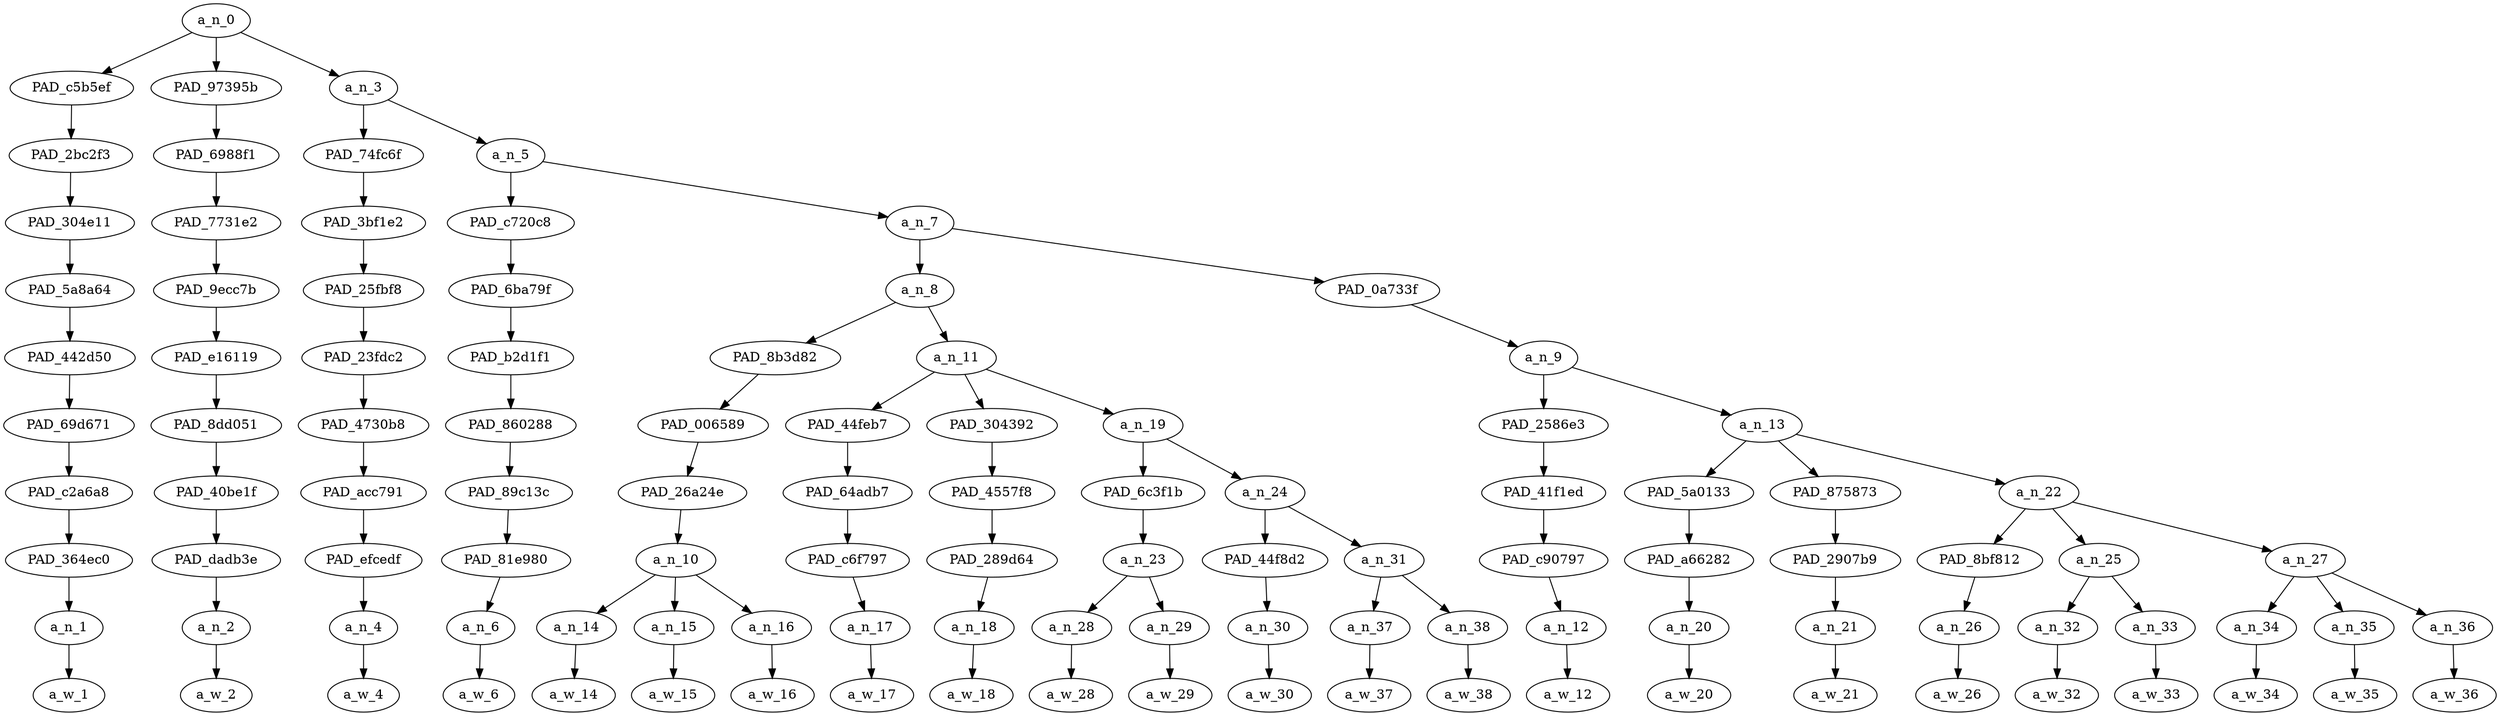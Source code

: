 strict digraph "" {
	a_n_0	[div_dir=-1,
		index=0,
		level=10,
		pos="1.8388310185185184,10!",
		text_span="[0, 1, 2, 3, 4, 5, 6, 7, 8, 9, 10, 11, 12, 13, 14, 15, 16, 17, 18, 19, 20, 21, 22]",
		value=0.99999999];
	PAD_c5b5ef	[div_dir=1,
		index=0,
		level=9,
		pos="0.0,9!",
		text_span="[0]",
		value=0.04379048];
	a_n_0 -> PAD_c5b5ef;
	PAD_97395b	[div_dir=-1,
		index=1,
		level=9,
		pos="1.0,9!",
		text_span="[1]",
		value=0.03198621];
	a_n_0 -> PAD_97395b;
	a_n_3	[div_dir=-1,
		index=2,
		level=9,
		pos="4.516493055555555,9!",
		text_span="[2, 3, 4, 5, 6, 7, 8, 9, 10, 11, 12, 13, 14, 15, 16, 17, 18, 19, 20, 21, 22]",
		value=0.92406076];
	a_n_0 -> a_n_3;
	PAD_2bc2f3	[div_dir=1,
		index=0,
		level=8,
		pos="0.0,8!",
		text_span="[0]",
		value=0.04379048];
	PAD_c5b5ef -> PAD_2bc2f3;
	PAD_304e11	[div_dir=1,
		index=0,
		level=7,
		pos="0.0,7!",
		text_span="[0]",
		value=0.04379048];
	PAD_2bc2f3 -> PAD_304e11;
	PAD_5a8a64	[div_dir=1,
		index=0,
		level=6,
		pos="0.0,6!",
		text_span="[0]",
		value=0.04379048];
	PAD_304e11 -> PAD_5a8a64;
	PAD_442d50	[div_dir=1,
		index=0,
		level=5,
		pos="0.0,5!",
		text_span="[0]",
		value=0.04379048];
	PAD_5a8a64 -> PAD_442d50;
	PAD_69d671	[div_dir=1,
		index=0,
		level=4,
		pos="0.0,4!",
		text_span="[0]",
		value=0.04379048];
	PAD_442d50 -> PAD_69d671;
	PAD_c2a6a8	[div_dir=1,
		index=0,
		level=3,
		pos="0.0,3!",
		text_span="[0]",
		value=0.04379048];
	PAD_69d671 -> PAD_c2a6a8;
	PAD_364ec0	[div_dir=1,
		index=0,
		level=2,
		pos="0.0,2!",
		text_span="[0]",
		value=0.04379048];
	PAD_c2a6a8 -> PAD_364ec0;
	a_n_1	[div_dir=1,
		index=0,
		level=1,
		pos="0.0,1!",
		text_span="[0]",
		value=0.04379048];
	PAD_364ec0 -> a_n_1;
	a_w_1	[div_dir=0,
		index=0,
		level=0,
		pos="0,0!",
		text_span="[0]",
		value="<user>"];
	a_n_1 -> a_w_1;
	PAD_6988f1	[div_dir=-1,
		index=1,
		level=8,
		pos="1.0,8!",
		text_span="[1]",
		value=0.03198621];
	PAD_97395b -> PAD_6988f1;
	PAD_7731e2	[div_dir=-1,
		index=1,
		level=7,
		pos="1.0,7!",
		text_span="[1]",
		value=0.03198621];
	PAD_6988f1 -> PAD_7731e2;
	PAD_9ecc7b	[div_dir=-1,
		index=1,
		level=6,
		pos="1.0,6!",
		text_span="[1]",
		value=0.03198621];
	PAD_7731e2 -> PAD_9ecc7b;
	PAD_e16119	[div_dir=-1,
		index=1,
		level=5,
		pos="1.0,5!",
		text_span="[1]",
		value=0.03198621];
	PAD_9ecc7b -> PAD_e16119;
	PAD_8dd051	[div_dir=-1,
		index=1,
		level=4,
		pos="1.0,4!",
		text_span="[1]",
		value=0.03198621];
	PAD_e16119 -> PAD_8dd051;
	PAD_40be1f	[div_dir=-1,
		index=1,
		level=3,
		pos="1.0,3!",
		text_span="[1]",
		value=0.03198621];
	PAD_8dd051 -> PAD_40be1f;
	PAD_dadb3e	[div_dir=-1,
		index=1,
		level=2,
		pos="1.0,2!",
		text_span="[1]",
		value=0.03198621];
	PAD_40be1f -> PAD_dadb3e;
	a_n_2	[div_dir=-1,
		index=1,
		level=1,
		pos="1.0,1!",
		text_span="[1]",
		value=0.03198621];
	PAD_dadb3e -> a_n_2;
	a_w_2	[div_dir=0,
		index=1,
		level=0,
		pos="1,0!",
		text_span="[1]",
		value=i];
	a_n_2 -> a_w_2;
	PAD_74fc6f	[div_dir=-1,
		index=2,
		level=8,
		pos="2.0,8!",
		text_span="[2]",
		value=0.03864960];
	a_n_3 -> PAD_74fc6f;
	a_n_5	[div_dir=-1,
		index=3,
		level=8,
		pos="7.032986111111112,8!",
		text_span="[3, 4, 5, 6, 7, 8, 9, 10, 11, 12, 13, 14, 15, 16, 17, 18, 19, 20, 21, 22]",
		value=0.88523663];
	a_n_3 -> a_n_5;
	PAD_3bf1e2	[div_dir=-1,
		index=2,
		level=7,
		pos="2.0,7!",
		text_span="[2]",
		value=0.03864960];
	PAD_74fc6f -> PAD_3bf1e2;
	PAD_25fbf8	[div_dir=-1,
		index=2,
		level=6,
		pos="2.0,6!",
		text_span="[2]",
		value=0.03864960];
	PAD_3bf1e2 -> PAD_25fbf8;
	PAD_23fdc2	[div_dir=-1,
		index=2,
		level=5,
		pos="2.0,5!",
		text_span="[2]",
		value=0.03864960];
	PAD_25fbf8 -> PAD_23fdc2;
	PAD_4730b8	[div_dir=-1,
		index=2,
		level=4,
		pos="2.0,4!",
		text_span="[2]",
		value=0.03864960];
	PAD_23fdc2 -> PAD_4730b8;
	PAD_acc791	[div_dir=-1,
		index=2,
		level=3,
		pos="2.0,3!",
		text_span="[2]",
		value=0.03864960];
	PAD_4730b8 -> PAD_acc791;
	PAD_efcedf	[div_dir=-1,
		index=2,
		level=2,
		pos="2.0,2!",
		text_span="[2]",
		value=0.03864960];
	PAD_acc791 -> PAD_efcedf;
	a_n_4	[div_dir=-1,
		index=2,
		level=1,
		pos="2.0,1!",
		text_span="[2]",
		value=0.03864960];
	PAD_efcedf -> a_n_4;
	a_w_4	[div_dir=0,
		index=2,
		level=0,
		pos="2,0!",
		text_span="[2]",
		value=wonder];
	a_n_4 -> a_w_4;
	PAD_c720c8	[div_dir=-1,
		index=3,
		level=7,
		pos="3.0,7!",
		text_span="[3]",
		value=0.02373755];
	a_n_5 -> PAD_c720c8;
	a_n_7	[div_dir=-1,
		index=4,
		level=7,
		pos="11.065972222222223,7!",
		text_span="[4, 5, 6, 7, 8, 9, 10, 11, 12, 13, 14, 15, 16, 17, 18, 19, 20, 21, 22]",
		value=0.86135561];
	a_n_5 -> a_n_7;
	PAD_6ba79f	[div_dir=-1,
		index=3,
		level=6,
		pos="3.0,6!",
		text_span="[3]",
		value=0.02373755];
	PAD_c720c8 -> PAD_6ba79f;
	PAD_b2d1f1	[div_dir=-1,
		index=3,
		level=5,
		pos="3.0,5!",
		text_span="[3]",
		value=0.02373755];
	PAD_6ba79f -> PAD_b2d1f1;
	PAD_860288	[div_dir=-1,
		index=3,
		level=4,
		pos="3.0,4!",
		text_span="[3]",
		value=0.02373755];
	PAD_b2d1f1 -> PAD_860288;
	PAD_89c13c	[div_dir=-1,
		index=3,
		level=3,
		pos="3.0,3!",
		text_span="[3]",
		value=0.02373755];
	PAD_860288 -> PAD_89c13c;
	PAD_81e980	[div_dir=-1,
		index=3,
		level=2,
		pos="3.0,2!",
		text_span="[3]",
		value=0.02373755];
	PAD_89c13c -> PAD_81e980;
	a_n_6	[div_dir=-1,
		index=3,
		level=1,
		pos="3.0,1!",
		text_span="[3]",
		value=0.02373755];
	PAD_81e980 -> a_n_6;
	a_w_6	[div_dir=0,
		index=3,
		level=0,
		pos="3,0!",
		text_span="[3]",
		value=if];
	a_n_6 -> a_w_6;
	a_n_8	[div_dir=-1,
		index=4,
		level=6,
		pos="6.770833333333333,6!",
		text_span="[4, 5, 6, 7, 8, 9, 10, 11, 12, 13]",
		value=0.66036579];
	a_n_7 -> a_n_8;
	PAD_0a733f	[div_dir=-1,
		index=5,
		level=6,
		pos="15.361111111111112,6!",
		text_span="[14, 15, 16, 17, 18, 19, 20, 21, 22]",
		value=0.20084663];
	a_n_7 -> PAD_0a733f;
	PAD_8b3d82	[div_dir=1,
		index=4,
		level=5,
		pos="5.0,5!",
		text_span="[4, 5, 6]",
		value=0.11537396];
	a_n_8 -> PAD_8b3d82;
	a_n_11	[div_dir=-1,
		index=5,
		level=5,
		pos="8.541666666666666,5!",
		text_span="[7, 8, 9, 10, 11, 12, 13]",
		value=0.54485772];
	a_n_8 -> a_n_11;
	PAD_006589	[div_dir=1,
		index=4,
		level=4,
		pos="5.0,4!",
		text_span="[4, 5, 6]",
		value=0.11537396];
	PAD_8b3d82 -> PAD_006589;
	PAD_26a24e	[div_dir=1,
		index=4,
		level=3,
		pos="5.0,3!",
		text_span="[4, 5, 6]",
		value=0.11537396];
	PAD_006589 -> PAD_26a24e;
	a_n_10	[div_dir=1,
		index=4,
		level=2,
		pos="5.0,2!",
		text_span="[4, 5, 6]",
		value=0.11537396];
	PAD_26a24e -> a_n_10;
	a_n_14	[div_dir=1,
		index=4,
		level=1,
		pos="4.0,1!",
		text_span="[4]",
		value=0.02695052];
	a_n_10 -> a_n_14;
	a_n_15	[div_dir=1,
		index=5,
		level=1,
		pos="5.0,1!",
		text_span="[5]",
		value=0.04732833];
	a_n_10 -> a_n_15;
	a_n_16	[div_dir=1,
		index=6,
		level=1,
		pos="6.0,1!",
		text_span="[6]",
		value=0.04087769];
	a_n_10 -> a_n_16;
	a_w_14	[div_dir=0,
		index=4,
		level=0,
		pos="4,0!",
		text_span="[4]",
		value=a];
	a_n_14 -> a_w_14;
	a_w_15	[div_dir=0,
		index=5,
		level=0,
		pos="5,0!",
		text_span="[5]",
		value=white];
	a_n_15 -> a_w_15;
	a_w_16	[div_dir=0,
		index=6,
		level=0,
		pos="6,0!",
		text_span="[6]",
		value=person];
	a_n_16 -> a_w_16;
	PAD_44feb7	[div_dir=-1,
		index=5,
		level=4,
		pos="7.0,4!",
		text_span="[7]",
		value=0.05761283];
	a_n_11 -> PAD_44feb7;
	PAD_304392	[div_dir=1,
		index=6,
		level=4,
		pos="8.0,4!",
		text_span="[8]",
		value=0.08580208];
	a_n_11 -> PAD_304392;
	a_n_19	[div_dir=-1,
		index=7,
		level=4,
		pos="10.625,4!",
		text_span="[9, 10, 11, 12, 13]",
		value=0.40115312];
	a_n_11 -> a_n_19;
	PAD_64adb7	[div_dir=-1,
		index=5,
		level=3,
		pos="7.0,3!",
		text_span="[7]",
		value=0.05761283];
	PAD_44feb7 -> PAD_64adb7;
	PAD_c6f797	[div_dir=-1,
		index=5,
		level=2,
		pos="7.0,2!",
		text_span="[7]",
		value=0.05761283];
	PAD_64adb7 -> PAD_c6f797;
	a_n_17	[div_dir=-1,
		index=7,
		level=1,
		pos="7.0,1!",
		text_span="[7]",
		value=0.05761283];
	PAD_c6f797 -> a_n_17;
	a_w_17	[div_dir=0,
		index=7,
		level=0,
		pos="7,0!",
		text_span="[7]",
		value=called];
	a_n_17 -> a_w_17;
	PAD_4557f8	[div_dir=1,
		index=6,
		level=3,
		pos="8.0,3!",
		text_span="[8]",
		value=0.08580208];
	PAD_304392 -> PAD_4557f8;
	PAD_289d64	[div_dir=1,
		index=6,
		level=2,
		pos="8.0,2!",
		text_span="[8]",
		value=0.08580208];
	PAD_4557f8 -> PAD_289d64;
	a_n_18	[div_dir=1,
		index=8,
		level=1,
		pos="8.0,1!",
		text_span="[8]",
		value=0.08580208];
	PAD_289d64 -> a_n_18;
	a_w_18	[div_dir=0,
		index=8,
		level=0,
		pos="8,0!",
		text_span="[8]",
		value=tatum];
	a_n_18 -> a_w_18;
	PAD_6c3f1b	[div_dir=-1,
		index=7,
		level=3,
		pos="9.5,3!",
		text_span="[9, 10]",
		value=0.31683873];
	a_n_19 -> PAD_6c3f1b;
	a_n_24	[div_dir=-1,
		index=8,
		level=3,
		pos="11.75,3!",
		text_span="[11, 12, 13]",
		value=0.08393329];
	a_n_19 -> a_n_24;
	a_n_23	[div_dir=-1,
		index=7,
		level=2,
		pos="9.5,2!",
		text_span="[9, 10]",
		value=0.31683873];
	PAD_6c3f1b -> a_n_23;
	a_n_28	[div_dir=-1,
		index=9,
		level=1,
		pos="9.0,1!",
		text_span="[9]",
		value=0.05062838];
	a_n_23 -> a_n_28;
	a_n_29	[div_dir=-1,
		index=10,
		level=1,
		pos="10.0,1!",
		text_span="[10]",
		value=0.26571993];
	a_n_23 -> a_n_29;
	a_w_28	[div_dir=0,
		index=9,
		level=0,
		pos="9,0!",
		text_span="[9]",
		value=a1];
	a_n_28 -> a_w_28;
	a_w_29	[div_dir=0,
		index=10,
		level=0,
		pos="10,0!",
		text_span="[10]",
		value=nigger];
	a_n_29 -> a_w_29;
	PAD_44f8d2	[div_dir=-1,
		index=8,
		level=2,
		pos="11.0,2!",
		text_span="[11]",
		value=0.03054985];
	a_n_24 -> PAD_44f8d2;
	a_n_31	[div_dir=1,
		index=9,
		level=2,
		pos="12.5,2!",
		text_span="[12, 13]",
		value=0.05333939];
	a_n_24 -> a_n_31;
	a_n_30	[div_dir=-1,
		index=11,
		level=1,
		pos="11.0,1!",
		text_span="[11]",
		value=0.03054985];
	PAD_44f8d2 -> a_n_30;
	a_w_30	[div_dir=0,
		index=11,
		level=0,
		pos="11,0!",
		text_span="[11]",
		value=to];
	a_n_30 -> a_w_30;
	a_n_37	[div_dir=1,
		index=12,
		level=1,
		pos="12.0,1!",
		text_span="[12]",
		value=0.02324347];
	a_n_31 -> a_n_37;
	a_n_38	[div_dir=-1,
		index=13,
		level=1,
		pos="13.0,1!",
		text_span="[13]",
		value=0.03008844];
	a_n_31 -> a_n_38;
	a_w_37	[div_dir=0,
		index=12,
		level=0,
		pos="12,0!",
		text_span="[12]",
		value=his];
	a_n_37 -> a_w_37;
	a_w_38	[div_dir=0,
		index=13,
		level=0,
		pos="13,0!",
		text_span="[13]",
		value=face];
	a_n_38 -> a_w_38;
	a_n_9	[div_dir=-1,
		index=6,
		level=5,
		pos="15.361111111111112,5!",
		text_span="[14, 15, 16, 17, 18, 19, 20, 21, 22]",
		value=0.20084663];
	PAD_0a733f -> a_n_9;
	PAD_2586e3	[div_dir=1,
		index=8,
		level=4,
		pos="14.0,4!",
		text_span="[14]",
		value=0.01819954];
	a_n_9 -> PAD_2586e3;
	a_n_13	[div_dir=-1,
		index=9,
		level=4,
		pos="16.722222222222225,4!",
		text_span="[15, 16, 17, 18, 19, 20, 21, 22]",
		value=0.18258199];
	a_n_9 -> a_n_13;
	PAD_41f1ed	[div_dir=1,
		index=9,
		level=3,
		pos="14.0,3!",
		text_span="[14]",
		value=0.01819954];
	PAD_2586e3 -> PAD_41f1ed;
	PAD_c90797	[div_dir=1,
		index=10,
		level=2,
		pos="14.0,2!",
		text_span="[14]",
		value=0.01819954];
	PAD_41f1ed -> PAD_c90797;
	a_n_12	[div_dir=1,
		index=14,
		level=1,
		pos="14.0,1!",
		text_span="[14]",
		value=0.01819954];
	PAD_c90797 -> a_n_12;
	a_w_12	[div_dir=0,
		index=14,
		level=0,
		pos="14,0!",
		text_span="[14]",
		value=would];
	a_n_12 -> a_w_12;
	PAD_5a0133	[div_dir=1,
		index=10,
		level=3,
		pos="15.0,3!",
		text_span="[15]",
		value=0.01758261];
	a_n_13 -> PAD_5a0133;
	PAD_875873	[div_dir=1,
		index=11,
		level=3,
		pos="16.0,3!",
		text_span="[16]",
		value=0.01768946];
	a_n_13 -> PAD_875873;
	a_n_22	[div_dir=-1,
		index=12,
		level=3,
		pos="19.166666666666668,3!",
		text_span="[17, 18, 19, 20, 21, 22]",
		value=0.14721532];
	a_n_13 -> a_n_22;
	PAD_a66282	[div_dir=1,
		index=11,
		level=2,
		pos="15.0,2!",
		text_span="[15]",
		value=0.01758261];
	PAD_5a0133 -> PAD_a66282;
	a_n_20	[div_dir=1,
		index=15,
		level=1,
		pos="15.0,1!",
		text_span="[15]",
		value=0.01758261];
	PAD_a66282 -> a_n_20;
	a_w_20	[div_dir=0,
		index=15,
		level=0,
		pos="15,0!",
		text_span="[15]",
		value=be];
	a_n_20 -> a_w_20;
	PAD_2907b9	[div_dir=1,
		index=12,
		level=2,
		pos="16.0,2!",
		text_span="[16]",
		value=0.01768946];
	PAD_875873 -> PAD_2907b9;
	a_n_21	[div_dir=1,
		index=16,
		level=1,
		pos="16.0,1!",
		text_span="[16]",
		value=0.01768946];
	PAD_2907b9 -> a_n_21;
	a_w_21	[div_dir=0,
		index=16,
		level=0,
		pos="16,0!",
		text_span="[16]",
		value=just];
	a_n_21 -> a_w_21;
	PAD_8bf812	[div_dir=1,
		index=14,
		level=2,
		pos="19.0,2!",
		text_span="[19]",
		value=0.01708140];
	a_n_22 -> PAD_8bf812;
	a_n_25	[div_dir=-1,
		index=13,
		level=2,
		pos="17.5,2!",
		text_span="[17, 18]",
		value=0.04002452];
	a_n_22 -> a_n_25;
	a_n_27	[div_dir=-1,
		index=15,
		level=2,
		pos="21.0,2!",
		text_span="[20, 21, 22]",
		value=0.08999402];
	a_n_22 -> a_n_27;
	a_n_26	[div_dir=1,
		index=19,
		level=1,
		pos="19.0,1!",
		text_span="[19]",
		value=0.01708140];
	PAD_8bf812 -> a_n_26;
	a_w_26	[div_dir=0,
		index=19,
		level=0,
		pos="19,0!",
		text_span="[19]",
		value=and];
	a_n_26 -> a_w_26;
	a_n_32	[div_dir=-1,
		index=17,
		level=1,
		pos="17.0,1!",
		text_span="[17]",
		value=0.02252878];
	a_n_25 -> a_n_32;
	a_n_33	[div_dir=-1,
		index=18,
		level=1,
		pos="18.0,1!",
		text_span="[18]",
		value=0.01741168];
	a_n_25 -> a_n_33;
	a_w_32	[div_dir=0,
		index=17,
		level=0,
		pos="17,0!",
		text_span="[17]",
		value=sit];
	a_n_32 -> a_w_32;
	a_w_33	[div_dir=0,
		index=18,
		level=0,
		pos="18,0!",
		text_span="[18]",
		value=there];
	a_n_33 -> a_w_33;
	a_n_34	[div_dir=1,
		index=20,
		level=1,
		pos="20.0,1!",
		text_span="[20]",
		value=0.02425699];
	a_n_27 -> a_n_34;
	a_n_35	[div_dir=1,
		index=21,
		level=1,
		pos="21.0,1!",
		text_span="[21]",
		value=0.02017703];
	a_n_27 -> a_n_35;
	a_n_36	[div_dir=-1,
		index=22,
		level=1,
		pos="22.0,1!",
		text_span="[22]",
		value=0.04545212];
	a_n_27 -> a_n_36;
	a_w_34	[div_dir=0,
		index=20,
		level=0,
		pos="20,0!",
		text_span="[20]",
		value=smile];
	a_n_34 -> a_w_34;
	a_w_35	[div_dir=0,
		index=21,
		level=0,
		pos="21,0!",
		text_span="[21]",
		value=and1];
	a_n_35 -> a_w_35;
	a_w_36	[div_dir=0,
		index=22,
		level=0,
		pos="22,0!",
		text_span="[22]",
		value=nod];
	a_n_36 -> a_w_36;
}
